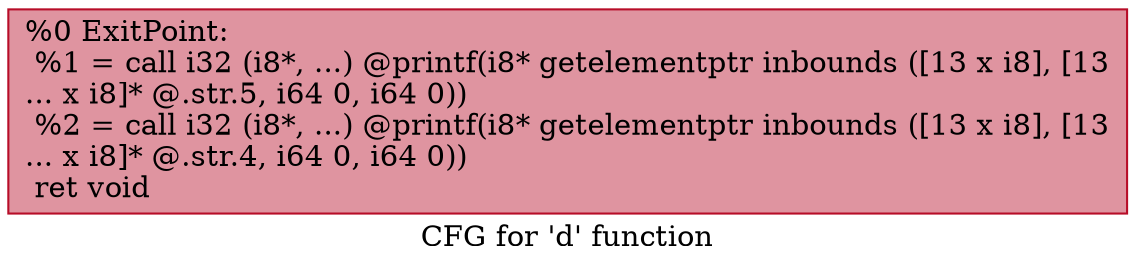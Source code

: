 digraph "CFG for 'd' function" {
	label="CFG for 'd' function";

	Node0x5638be055690 [shape=record,color="#b70d28ff", style=filled, fillcolor="#b70d2870",label="{%0 ExitPoint:\l  %1 = call i32 (i8*, ...) @printf(i8* getelementptr inbounds ([13 x i8], [13\l... x i8]* @.str.5, i64 0, i64 0))\l  %2 = call i32 (i8*, ...) @printf(i8* getelementptr inbounds ([13 x i8], [13\l... x i8]* @.str.4, i64 0, i64 0))\l  ret void\l}"];
}
